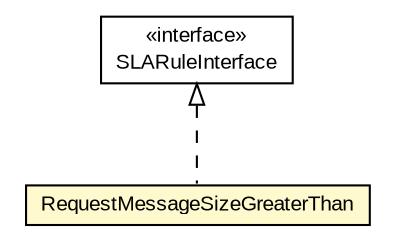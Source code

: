 #!/usr/local/bin/dot
#
# Class diagram 
# Generated by UMLGraph version R5_6-24-gf6e263 (http://www.umlgraph.org/)
#

digraph G {
	edge [fontname="arial",fontsize=10,labelfontname="arial",labelfontsize=10];
	node [fontname="arial",fontsize=10,shape=plaintext];
	nodesep=0.25;
	ranksep=0.5;
	// org.miloss.fgsms.plugins.sla.SLARuleInterface
	c945146 [label=<<table title="org.miloss.fgsms.plugins.sla.SLARuleInterface" border="0" cellborder="1" cellspacing="0" cellpadding="2" port="p" href="../../plugins/sla/SLARuleInterface.html">
		<tr><td><table border="0" cellspacing="0" cellpadding="1">
<tr><td align="center" balign="center"> &#171;interface&#187; </td></tr>
<tr><td align="center" balign="center"> SLARuleInterface </td></tr>
		</table></td></tr>
		</table>>, URL="../../plugins/sla/SLARuleInterface.html", fontname="arial", fontcolor="black", fontsize=10.0];
	// org.miloss.fgsms.sla.rules.RequestMessageSizeGreaterThan
	c945918 [label=<<table title="org.miloss.fgsms.sla.rules.RequestMessageSizeGreaterThan" border="0" cellborder="1" cellspacing="0" cellpadding="2" port="p" bgcolor="lemonChiffon" href="./RequestMessageSizeGreaterThan.html">
		<tr><td><table border="0" cellspacing="0" cellpadding="1">
<tr><td align="center" balign="center"> RequestMessageSizeGreaterThan </td></tr>
		</table></td></tr>
		</table>>, URL="./RequestMessageSizeGreaterThan.html", fontname="arial", fontcolor="black", fontsize=10.0];
	//org.miloss.fgsms.sla.rules.RequestMessageSizeGreaterThan implements org.miloss.fgsms.plugins.sla.SLARuleInterface
	c945146:p -> c945918:p [dir=back,arrowtail=empty,style=dashed];
}

